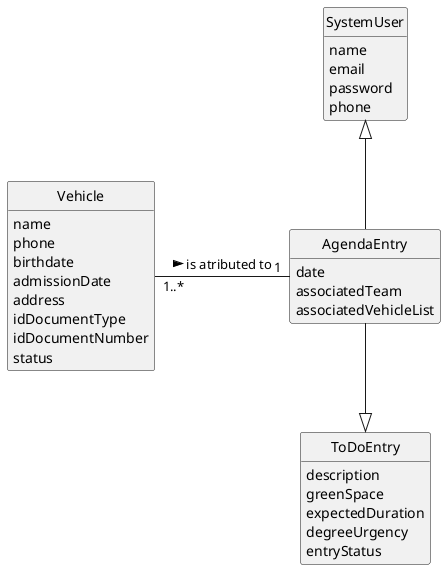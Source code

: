 @startuml
skinparam monochrome true
skinparam packageStyle rectangle
skinparam shadowing false

'left to right direction

skinparam classAttributeIconSize 0

hide circle
hide methods

class SystemUser {
    name
    email
    password
    phone

}


class AgendaEntry {
    date
    associatedTeam
    associatedVehicleList
}
class Vehicle{
      name
      phone
      birthdate
      admissionDate
      address
      idDocumentType
      idDocumentNumber
      status
}




class ToDoEntry{
    description
         greenSpace
         expectedDuration
         degreeUrgency
         entryStatus
}



Vehicle "1..*" - "1" AgendaEntry: is atributed to >
SystemUser <|-- AgendaEntry
AgendaEntry --|> ToDoEntry
@enduml